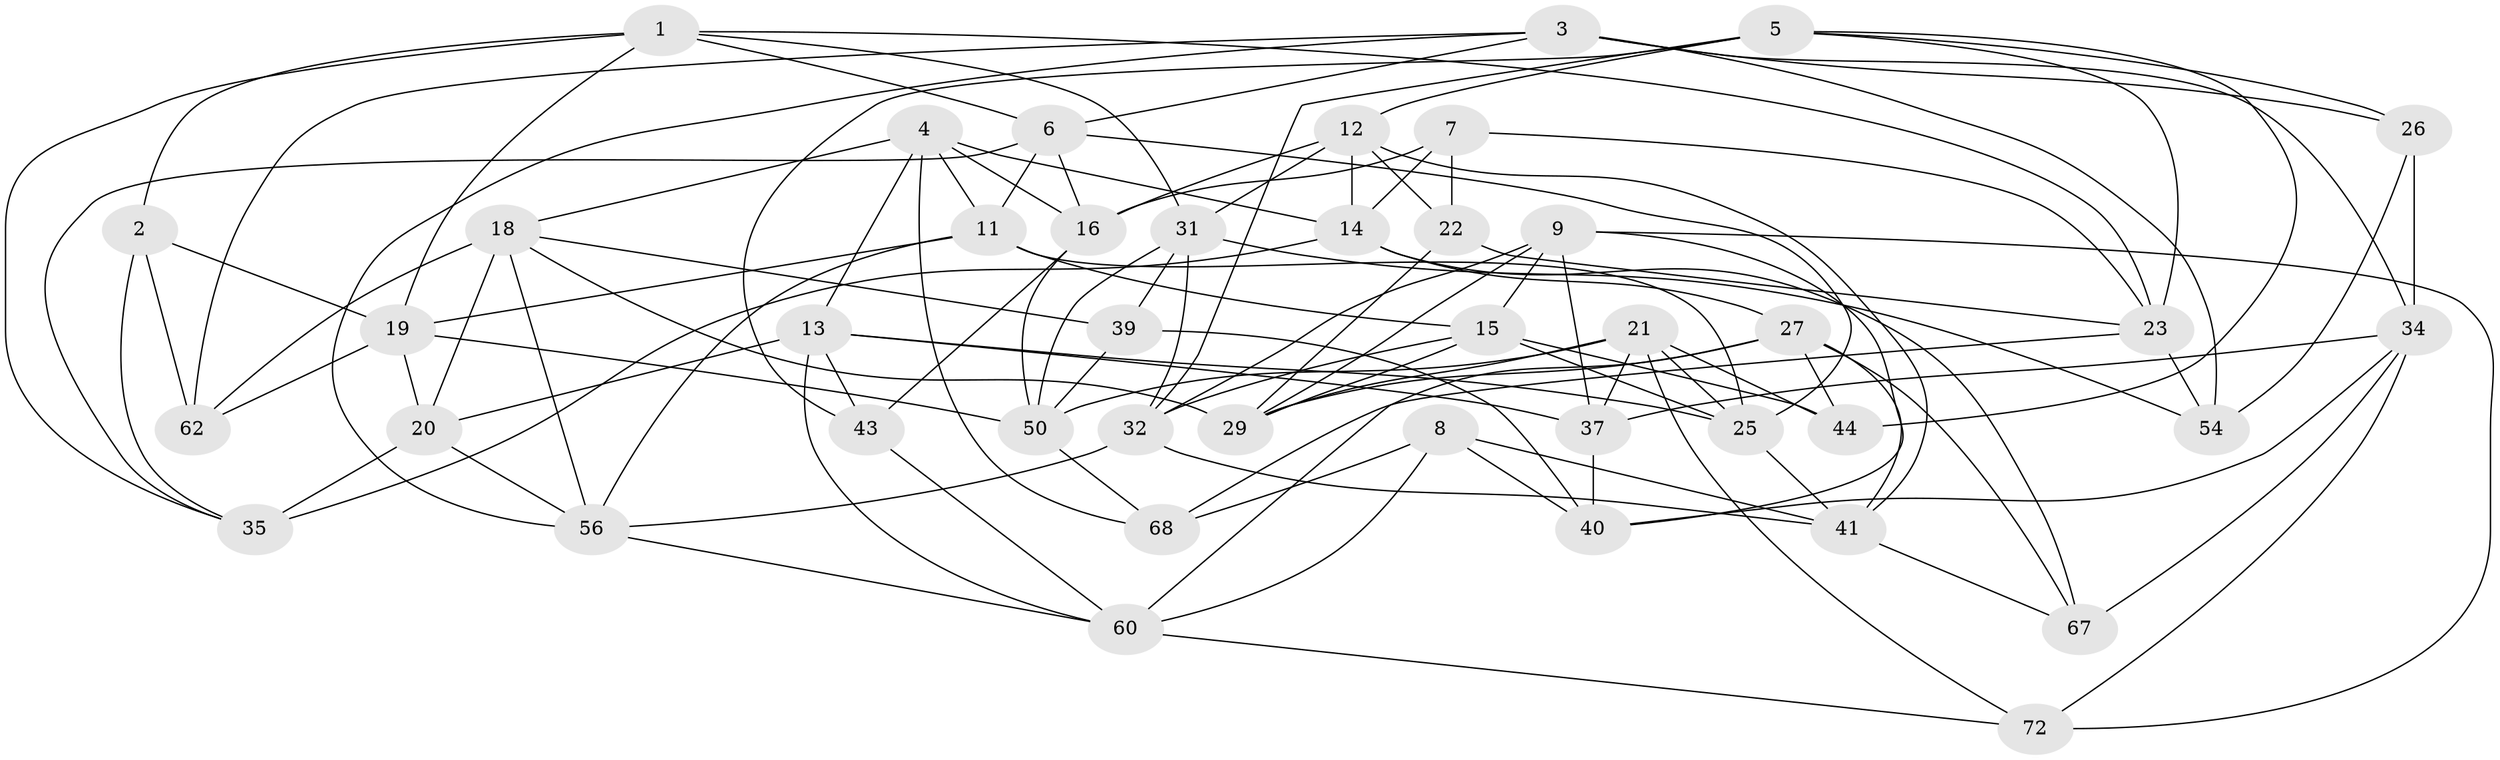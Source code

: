 // Generated by graph-tools (version 1.1) at 2025/24/03/03/25 07:24:28]
// undirected, 43 vertices, 114 edges
graph export_dot {
graph [start="1"]
  node [color=gray90,style=filled];
  1 [super="+42"];
  2;
  3 [super="+17"];
  4 [super="+30"];
  5 [super="+66"];
  6 [super="+38"];
  7;
  8;
  9 [super="+10"];
  11 [super="+28"];
  12 [super="+48"];
  13 [super="+36"];
  14 [super="+46"];
  15 [super="+69"];
  16 [super="+45"];
  18 [super="+61"];
  19 [super="+59"];
  20 [super="+63"];
  21 [super="+47"];
  22;
  23 [super="+24"];
  25 [super="+65"];
  26;
  27 [super="+49"];
  29 [super="+52"];
  31 [super="+71"];
  32 [super="+33"];
  34 [super="+55"];
  35 [super="+53"];
  37 [super="+51"];
  39;
  40 [super="+57"];
  41 [super="+73"];
  43;
  44;
  50 [super="+58"];
  54;
  56 [super="+64"];
  60 [super="+70"];
  62;
  67;
  68;
  72;
  1 -- 2;
  1 -- 6;
  1 -- 23;
  1 -- 19;
  1 -- 35;
  1 -- 31;
  2 -- 62;
  2 -- 35;
  2 -- 19;
  3 -- 62;
  3 -- 34;
  3 -- 56;
  3 -- 26;
  3 -- 54;
  3 -- 6;
  4 -- 16;
  4 -- 11;
  4 -- 68;
  4 -- 14;
  4 -- 13;
  4 -- 18;
  5 -- 43;
  5 -- 44;
  5 -- 26;
  5 -- 12;
  5 -- 23;
  5 -- 32;
  6 -- 16;
  6 -- 35;
  6 -- 11;
  6 -- 25;
  7 -- 14;
  7 -- 22;
  7 -- 16;
  7 -- 23;
  8 -- 40;
  8 -- 60;
  8 -- 68;
  8 -- 41;
  9 -- 72;
  9 -- 37;
  9 -- 40;
  9 -- 15;
  9 -- 29;
  9 -- 32;
  11 -- 15;
  11 -- 25;
  11 -- 19;
  11 -- 56;
  12 -- 16;
  12 -- 22;
  12 -- 31;
  12 -- 41;
  12 -- 14;
  13 -- 25;
  13 -- 37;
  13 -- 43;
  13 -- 60;
  13 -- 20;
  14 -- 67;
  14 -- 35;
  14 -- 27;
  15 -- 25;
  15 -- 32;
  15 -- 44;
  15 -- 29;
  16 -- 43;
  16 -- 50;
  18 -- 29;
  18 -- 62;
  18 -- 20;
  18 -- 39;
  18 -- 56;
  19 -- 62;
  19 -- 50;
  19 -- 20;
  20 -- 56;
  20 -- 35 [weight=2];
  21 -- 44;
  21 -- 50;
  21 -- 25;
  21 -- 72;
  21 -- 37;
  21 -- 29;
  22 -- 23;
  22 -- 29;
  23 -- 54;
  23 -- 68;
  25 -- 41;
  26 -- 54;
  26 -- 34;
  27 -- 44;
  27 -- 67;
  27 -- 29;
  27 -- 41;
  27 -- 60;
  31 -- 50;
  31 -- 32;
  31 -- 54;
  31 -- 39;
  32 -- 41;
  32 -- 56;
  34 -- 40;
  34 -- 67;
  34 -- 72;
  34 -- 37;
  37 -- 40 [weight=2];
  39 -- 50;
  39 -- 40;
  41 -- 67;
  43 -- 60;
  50 -- 68;
  56 -- 60;
  60 -- 72;
}
